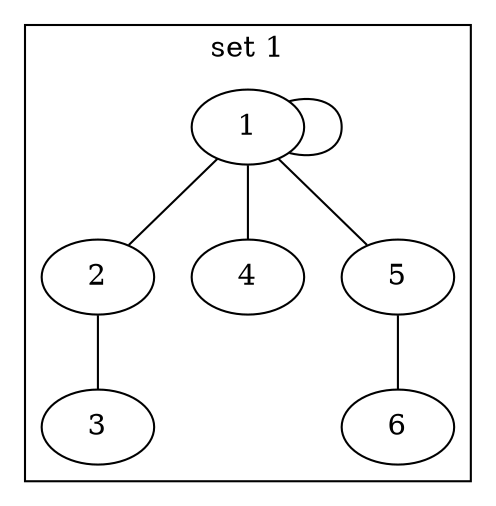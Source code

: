 graph abc{

    1 -- 2;
    2 -- 3;
    1 -- 4;
    1 -- 1;
    5 -- 6;
    1 -- 5;
    subgraph cluster_1{
        label="set 1";
        1;  
        2;
        3;
        4;
        5;
        6;
    }


    // subgraph cluster_2{
    //     label="set 2";
    //     5;  
    //     6;
    // }
}